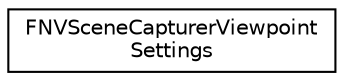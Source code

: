 digraph "Graphical Class Hierarchy"
{
  edge [fontname="Helvetica",fontsize="10",labelfontname="Helvetica",labelfontsize="10"];
  node [fontname="Helvetica",fontsize="10",shape=record];
  rankdir="LR";
  Node1 [label="FNVSceneCapturerViewpoint\lSettings",height=0.2,width=0.4,color="black", fillcolor="white", style="filled",URL="$struct_f_n_v_scene_capturer_viewpoint_settings.html"];
}
